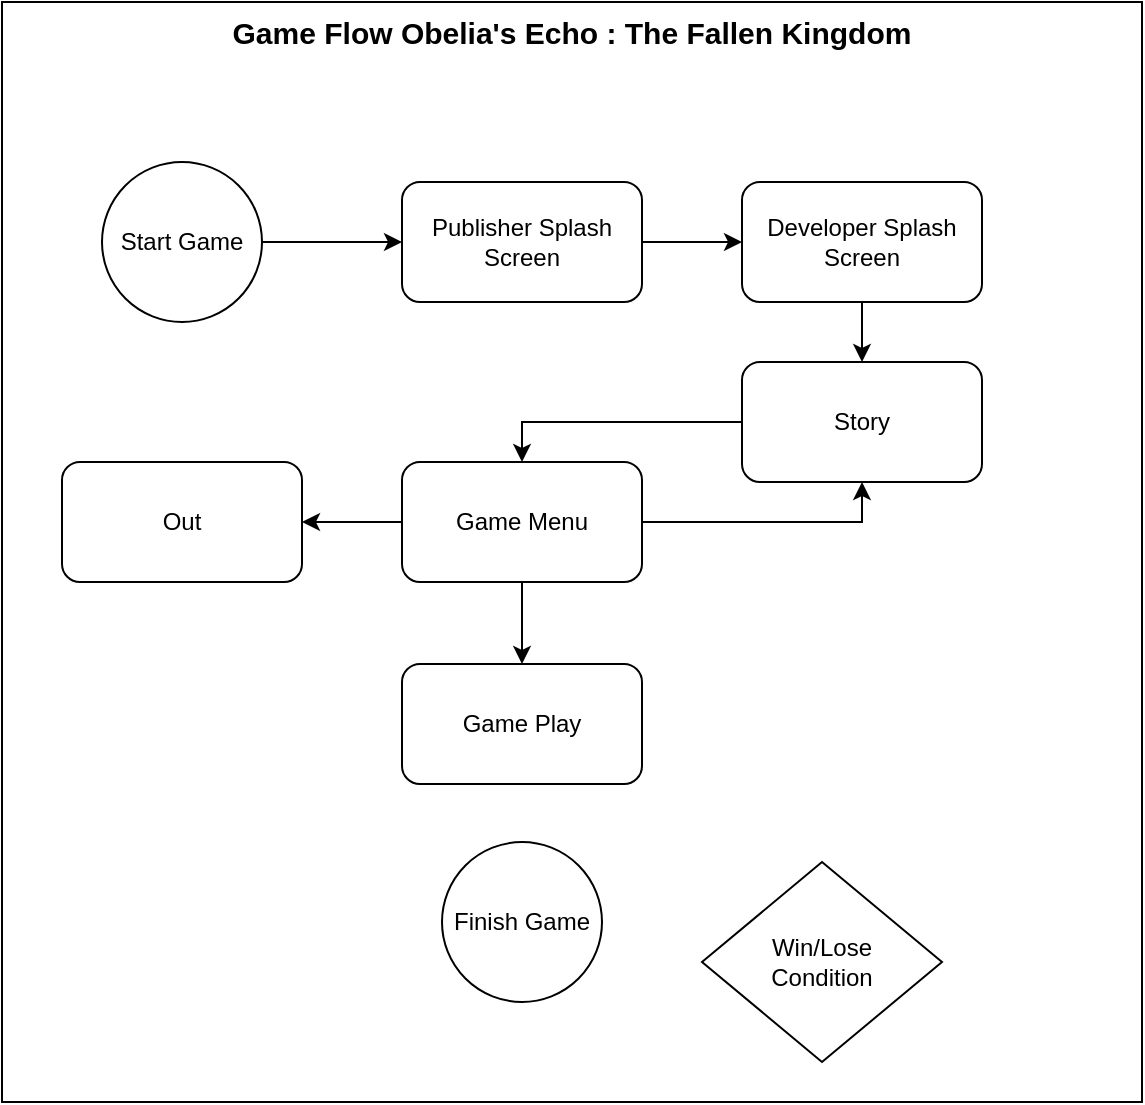 <mxfile version="24.7.17">
  <diagram name="Page-1" id="YWijjSn8NmX1adivSy9D">
    <mxGraphModel dx="794" dy="446" grid="1" gridSize="10" guides="1" tooltips="1" connect="1" arrows="1" fold="1" page="1" pageScale="1" pageWidth="850" pageHeight="1100" math="0" shadow="0">
      <root>
        <mxCell id="0" />
        <mxCell id="1" parent="0" />
        <mxCell id="sqUQeC1FOV0gbyGXomjV-1" value="Game Flow Obelia&#39;s Echo : The Fallen Kingdom" style="rounded=0;whiteSpace=wrap;html=1;verticalAlign=top;fontStyle=1;fontSize=15;" parent="1" vertex="1">
          <mxGeometry x="150" y="30" width="570" height="550" as="geometry" />
        </mxCell>
        <mxCell id="pGigfK_zn2JgBrgycs7p-1" value="" style="edgeStyle=orthogonalEdgeStyle;rounded=0;orthogonalLoop=1;jettySize=auto;html=1;" edge="1" parent="1" source="sqUQeC1FOV0gbyGXomjV-3" target="sqUQeC1FOV0gbyGXomjV-4">
          <mxGeometry relative="1" as="geometry" />
        </mxCell>
        <mxCell id="sqUQeC1FOV0gbyGXomjV-3" value="Start Game" style="ellipse;whiteSpace=wrap;html=1;aspect=fixed;" parent="1" vertex="1">
          <mxGeometry x="200" y="110" width="80" height="80" as="geometry" />
        </mxCell>
        <mxCell id="pGigfK_zn2JgBrgycs7p-2" value="" style="edgeStyle=orthogonalEdgeStyle;rounded=0;orthogonalLoop=1;jettySize=auto;html=1;" edge="1" parent="1" source="sqUQeC1FOV0gbyGXomjV-4" target="sqUQeC1FOV0gbyGXomjV-5">
          <mxGeometry relative="1" as="geometry" />
        </mxCell>
        <mxCell id="sqUQeC1FOV0gbyGXomjV-4" value="Publisher Splash Screen" style="rounded=1;whiteSpace=wrap;html=1;" parent="1" vertex="1">
          <mxGeometry x="350" y="120" width="120" height="60" as="geometry" />
        </mxCell>
        <mxCell id="pGigfK_zn2JgBrgycs7p-4" value="" style="edgeStyle=orthogonalEdgeStyle;rounded=0;orthogonalLoop=1;jettySize=auto;html=1;" edge="1" parent="1" source="sqUQeC1FOV0gbyGXomjV-5" target="sqUQeC1FOV0gbyGXomjV-7">
          <mxGeometry relative="1" as="geometry" />
        </mxCell>
        <mxCell id="sqUQeC1FOV0gbyGXomjV-5" value="Developer Splash Screen" style="rounded=1;whiteSpace=wrap;html=1;" parent="1" vertex="1">
          <mxGeometry x="520" y="120" width="120" height="60" as="geometry" />
        </mxCell>
        <mxCell id="pGigfK_zn2JgBrgycs7p-6" value="" style="edgeStyle=orthogonalEdgeStyle;rounded=0;orthogonalLoop=1;jettySize=auto;html=1;" edge="1" parent="1" source="sqUQeC1FOV0gbyGXomjV-6" target="sqUQeC1FOV0gbyGXomjV-7">
          <mxGeometry relative="1" as="geometry">
            <Array as="points">
              <mxPoint x="580" y="290" />
            </Array>
          </mxGeometry>
        </mxCell>
        <mxCell id="pGigfK_zn2JgBrgycs7p-7" value="" style="edgeStyle=orthogonalEdgeStyle;rounded=0;orthogonalLoop=1;jettySize=auto;html=1;" edge="1" parent="1" source="sqUQeC1FOV0gbyGXomjV-6" target="sqUQeC1FOV0gbyGXomjV-10">
          <mxGeometry relative="1" as="geometry" />
        </mxCell>
        <mxCell id="pGigfK_zn2JgBrgycs7p-8" value="" style="edgeStyle=orthogonalEdgeStyle;rounded=0;orthogonalLoop=1;jettySize=auto;html=1;" edge="1" parent="1" source="sqUQeC1FOV0gbyGXomjV-6" target="sqUQeC1FOV0gbyGXomjV-8">
          <mxGeometry relative="1" as="geometry" />
        </mxCell>
        <mxCell id="sqUQeC1FOV0gbyGXomjV-6" value="Game Menu" style="rounded=1;whiteSpace=wrap;html=1;" parent="1" vertex="1">
          <mxGeometry x="350" y="260" width="120" height="60" as="geometry" />
        </mxCell>
        <mxCell id="pGigfK_zn2JgBrgycs7p-5" value="" style="edgeStyle=orthogonalEdgeStyle;rounded=0;orthogonalLoop=1;jettySize=auto;html=1;entryX=0.5;entryY=0;entryDx=0;entryDy=0;" edge="1" parent="1" source="sqUQeC1FOV0gbyGXomjV-7" target="sqUQeC1FOV0gbyGXomjV-6">
          <mxGeometry relative="1" as="geometry" />
        </mxCell>
        <mxCell id="sqUQeC1FOV0gbyGXomjV-7" value="Story" style="rounded=1;whiteSpace=wrap;html=1;" parent="1" vertex="1">
          <mxGeometry x="520" y="210" width="120" height="60" as="geometry" />
        </mxCell>
        <mxCell id="sqUQeC1FOV0gbyGXomjV-8" value="Game Play" style="rounded=1;whiteSpace=wrap;html=1;" parent="1" vertex="1">
          <mxGeometry x="350" y="361" width="120" height="60" as="geometry" />
        </mxCell>
        <mxCell id="sqUQeC1FOV0gbyGXomjV-10" value="Out" style="rounded=1;whiteSpace=wrap;html=1;" parent="1" vertex="1">
          <mxGeometry x="180" y="260" width="120" height="60" as="geometry" />
        </mxCell>
        <mxCell id="sqUQeC1FOV0gbyGXomjV-11" value="Finish Game" style="ellipse;whiteSpace=wrap;html=1;aspect=fixed;" parent="1" vertex="1">
          <mxGeometry x="370" y="450" width="80" height="80" as="geometry" />
        </mxCell>
        <mxCell id="sqUQeC1FOV0gbyGXomjV-12" value="Win/Lose&lt;div&gt;Condition&lt;/div&gt;" style="rhombus;whiteSpace=wrap;html=1;" parent="1" vertex="1">
          <mxGeometry x="500" y="460" width="120" height="100" as="geometry" />
        </mxCell>
      </root>
    </mxGraphModel>
  </diagram>
</mxfile>
